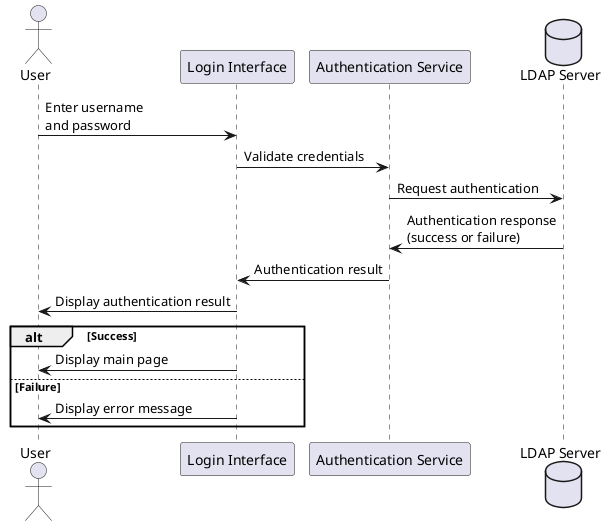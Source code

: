 @startuml
actor User
participant "Login Interface" as UI
participant "Authentication Service" as Auth
database "LDAP Server" as LDAP

User -> UI : Enter username\nand password
UI -> Auth : Validate credentials
Auth -> LDAP : Request authentication
LDAP -> Auth : Authentication response\n(success or failure)
Auth -> UI : Authentication result
UI -> User : Display authentication result

alt Success
    UI -> User : Display main page
else Failure
    UI -> User : Display error message
end

@enduml